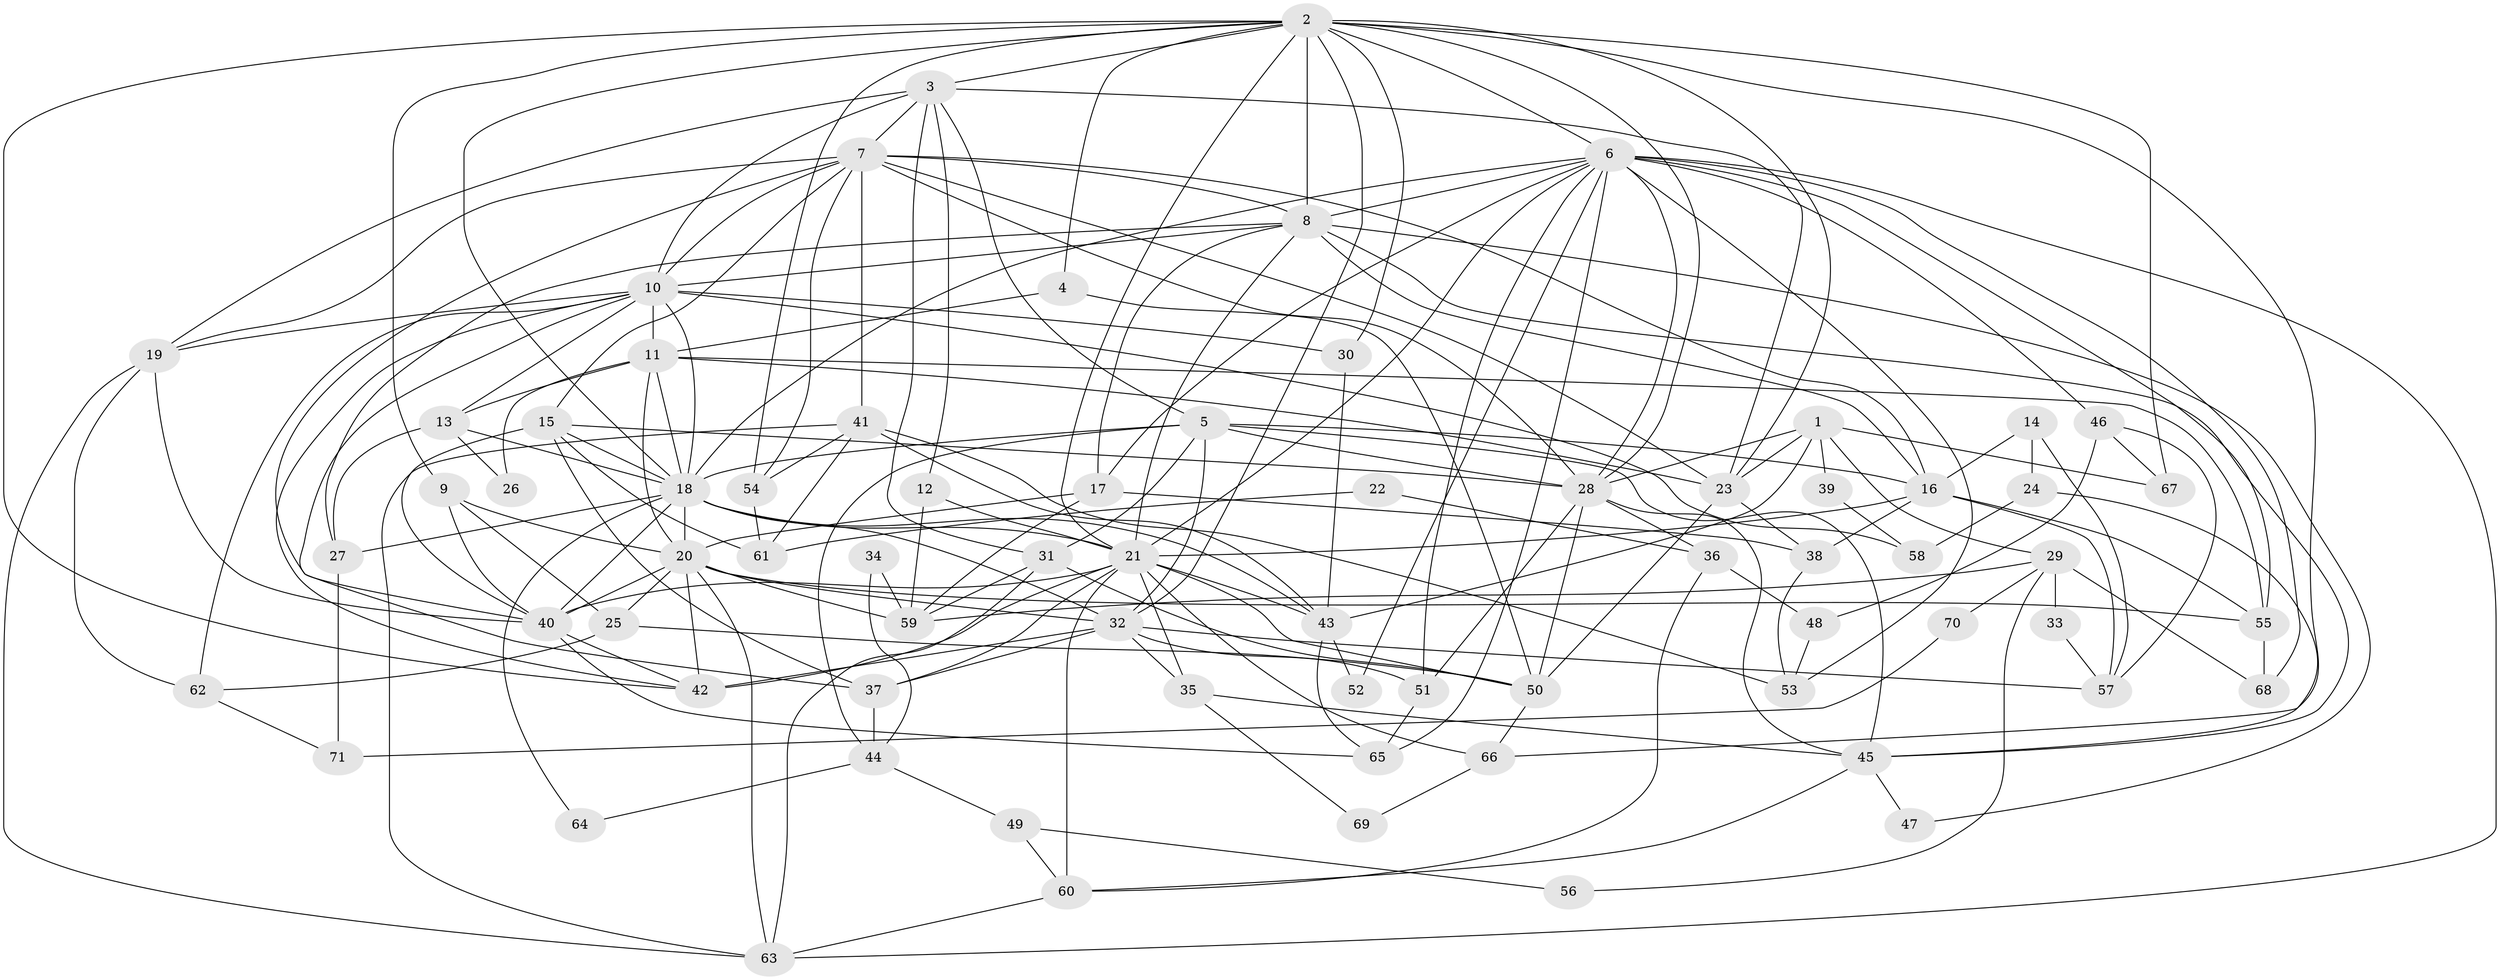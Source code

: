 // original degree distribution, {6: 0.09154929577464789, 5: 0.21830985915492956, 4: 0.21830985915492956, 3: 0.2887323943661972, 2: 0.13380281690140844, 7: 0.04225352112676056, 8: 0.007042253521126761}
// Generated by graph-tools (version 1.1) at 2025/36/03/09/25 02:36:15]
// undirected, 71 vertices, 194 edges
graph export_dot {
graph [start="1"]
  node [color=gray90,style=filled];
  1;
  2;
  3;
  4;
  5;
  6;
  7;
  8;
  9;
  10;
  11;
  12;
  13;
  14;
  15;
  16;
  17;
  18;
  19;
  20;
  21;
  22;
  23;
  24;
  25;
  26;
  27;
  28;
  29;
  30;
  31;
  32;
  33;
  34;
  35;
  36;
  37;
  38;
  39;
  40;
  41;
  42;
  43;
  44;
  45;
  46;
  47;
  48;
  49;
  50;
  51;
  52;
  53;
  54;
  55;
  56;
  57;
  58;
  59;
  60;
  61;
  62;
  63;
  64;
  65;
  66;
  67;
  68;
  69;
  70;
  71;
  1 -- 23 [weight=1.0];
  1 -- 28 [weight=1.0];
  1 -- 29 [weight=1.0];
  1 -- 39 [weight=1.0];
  1 -- 43 [weight=1.0];
  1 -- 67 [weight=1.0];
  2 -- 3 [weight=1.0];
  2 -- 4 [weight=1.0];
  2 -- 6 [weight=1.0];
  2 -- 8 [weight=1.0];
  2 -- 9 [weight=1.0];
  2 -- 18 [weight=1.0];
  2 -- 21 [weight=1.0];
  2 -- 23 [weight=1.0];
  2 -- 28 [weight=1.0];
  2 -- 30 [weight=1.0];
  2 -- 32 [weight=1.0];
  2 -- 42 [weight=1.0];
  2 -- 54 [weight=1.0];
  2 -- 66 [weight=1.0];
  2 -- 67 [weight=1.0];
  3 -- 5 [weight=1.0];
  3 -- 7 [weight=1.0];
  3 -- 10 [weight=1.0];
  3 -- 12 [weight=1.0];
  3 -- 19 [weight=1.0];
  3 -- 23 [weight=1.0];
  3 -- 31 [weight=1.0];
  4 -- 11 [weight=1.0];
  4 -- 50 [weight=1.0];
  5 -- 16 [weight=1.0];
  5 -- 18 [weight=2.0];
  5 -- 28 [weight=2.0];
  5 -- 31 [weight=1.0];
  5 -- 32 [weight=1.0];
  5 -- 44 [weight=1.0];
  5 -- 45 [weight=1.0];
  6 -- 8 [weight=1.0];
  6 -- 17 [weight=1.0];
  6 -- 18 [weight=2.0];
  6 -- 21 [weight=1.0];
  6 -- 28 [weight=1.0];
  6 -- 46 [weight=2.0];
  6 -- 51 [weight=1.0];
  6 -- 52 [weight=1.0];
  6 -- 53 [weight=1.0];
  6 -- 55 [weight=1.0];
  6 -- 63 [weight=1.0];
  6 -- 65 [weight=1.0];
  6 -- 68 [weight=1.0];
  7 -- 8 [weight=1.0];
  7 -- 10 [weight=2.0];
  7 -- 15 [weight=1.0];
  7 -- 16 [weight=2.0];
  7 -- 19 [weight=1.0];
  7 -- 23 [weight=1.0];
  7 -- 28 [weight=2.0];
  7 -- 37 [weight=1.0];
  7 -- 41 [weight=1.0];
  7 -- 54 [weight=1.0];
  8 -- 10 [weight=1.0];
  8 -- 16 [weight=1.0];
  8 -- 17 [weight=1.0];
  8 -- 21 [weight=1.0];
  8 -- 27 [weight=1.0];
  8 -- 45 [weight=1.0];
  8 -- 47 [weight=1.0];
  9 -- 20 [weight=1.0];
  9 -- 25 [weight=1.0];
  9 -- 40 [weight=1.0];
  10 -- 11 [weight=3.0];
  10 -- 13 [weight=1.0];
  10 -- 18 [weight=1.0];
  10 -- 19 [weight=1.0];
  10 -- 30 [weight=1.0];
  10 -- 40 [weight=1.0];
  10 -- 42 [weight=1.0];
  10 -- 58 [weight=1.0];
  10 -- 62 [weight=1.0];
  11 -- 13 [weight=1.0];
  11 -- 18 [weight=1.0];
  11 -- 20 [weight=1.0];
  11 -- 23 [weight=1.0];
  11 -- 26 [weight=1.0];
  11 -- 55 [weight=1.0];
  12 -- 21 [weight=1.0];
  12 -- 59 [weight=1.0];
  13 -- 18 [weight=1.0];
  13 -- 26 [weight=1.0];
  13 -- 27 [weight=1.0];
  14 -- 16 [weight=1.0];
  14 -- 24 [weight=1.0];
  14 -- 57 [weight=1.0];
  15 -- 18 [weight=1.0];
  15 -- 28 [weight=1.0];
  15 -- 37 [weight=1.0];
  15 -- 40 [weight=1.0];
  15 -- 61 [weight=1.0];
  16 -- 21 [weight=1.0];
  16 -- 38 [weight=1.0];
  16 -- 55 [weight=1.0];
  16 -- 57 [weight=1.0];
  17 -- 20 [weight=1.0];
  17 -- 38 [weight=1.0];
  17 -- 59 [weight=1.0];
  18 -- 20 [weight=3.0];
  18 -- 21 [weight=1.0];
  18 -- 27 [weight=1.0];
  18 -- 32 [weight=1.0];
  18 -- 40 [weight=1.0];
  18 -- 43 [weight=1.0];
  18 -- 64 [weight=1.0];
  19 -- 40 [weight=1.0];
  19 -- 62 [weight=1.0];
  19 -- 63 [weight=1.0];
  20 -- 25 [weight=1.0];
  20 -- 32 [weight=1.0];
  20 -- 40 [weight=3.0];
  20 -- 42 [weight=2.0];
  20 -- 55 [weight=1.0];
  20 -- 59 [weight=1.0];
  20 -- 63 [weight=1.0];
  21 -- 35 [weight=1.0];
  21 -- 37 [weight=1.0];
  21 -- 40 [weight=1.0];
  21 -- 42 [weight=1.0];
  21 -- 43 [weight=2.0];
  21 -- 50 [weight=1.0];
  21 -- 60 [weight=1.0];
  21 -- 66 [weight=1.0];
  22 -- 36 [weight=1.0];
  22 -- 61 [weight=1.0];
  23 -- 38 [weight=1.0];
  23 -- 50 [weight=2.0];
  24 -- 45 [weight=1.0];
  24 -- 58 [weight=1.0];
  25 -- 50 [weight=1.0];
  25 -- 62 [weight=1.0];
  27 -- 71 [weight=1.0];
  28 -- 36 [weight=1.0];
  28 -- 45 [weight=1.0];
  28 -- 50 [weight=1.0];
  28 -- 51 [weight=1.0];
  29 -- 33 [weight=1.0];
  29 -- 56 [weight=1.0];
  29 -- 59 [weight=1.0];
  29 -- 68 [weight=1.0];
  29 -- 70 [weight=1.0];
  30 -- 43 [weight=1.0];
  31 -- 50 [weight=1.0];
  31 -- 59 [weight=1.0];
  31 -- 63 [weight=1.0];
  32 -- 35 [weight=1.0];
  32 -- 37 [weight=1.0];
  32 -- 42 [weight=1.0];
  32 -- 51 [weight=1.0];
  32 -- 57 [weight=1.0];
  33 -- 57 [weight=1.0];
  34 -- 44 [weight=1.0];
  34 -- 59 [weight=1.0];
  35 -- 45 [weight=1.0];
  35 -- 69 [weight=1.0];
  36 -- 48 [weight=1.0];
  36 -- 60 [weight=1.0];
  37 -- 44 [weight=1.0];
  38 -- 53 [weight=1.0];
  39 -- 58 [weight=1.0];
  40 -- 42 [weight=1.0];
  40 -- 65 [weight=1.0];
  41 -- 43 [weight=1.0];
  41 -- 53 [weight=1.0];
  41 -- 54 [weight=1.0];
  41 -- 61 [weight=1.0];
  41 -- 63 [weight=1.0];
  43 -- 52 [weight=1.0];
  43 -- 65 [weight=1.0];
  44 -- 49 [weight=1.0];
  44 -- 64 [weight=1.0];
  45 -- 47 [weight=1.0];
  45 -- 60 [weight=1.0];
  46 -- 48 [weight=1.0];
  46 -- 57 [weight=1.0];
  46 -- 67 [weight=1.0];
  48 -- 53 [weight=1.0];
  49 -- 56 [weight=1.0];
  49 -- 60 [weight=1.0];
  50 -- 66 [weight=1.0];
  51 -- 65 [weight=1.0];
  54 -- 61 [weight=1.0];
  55 -- 68 [weight=1.0];
  60 -- 63 [weight=1.0];
  62 -- 71 [weight=1.0];
  66 -- 69 [weight=1.0];
  70 -- 71 [weight=1.0];
}
